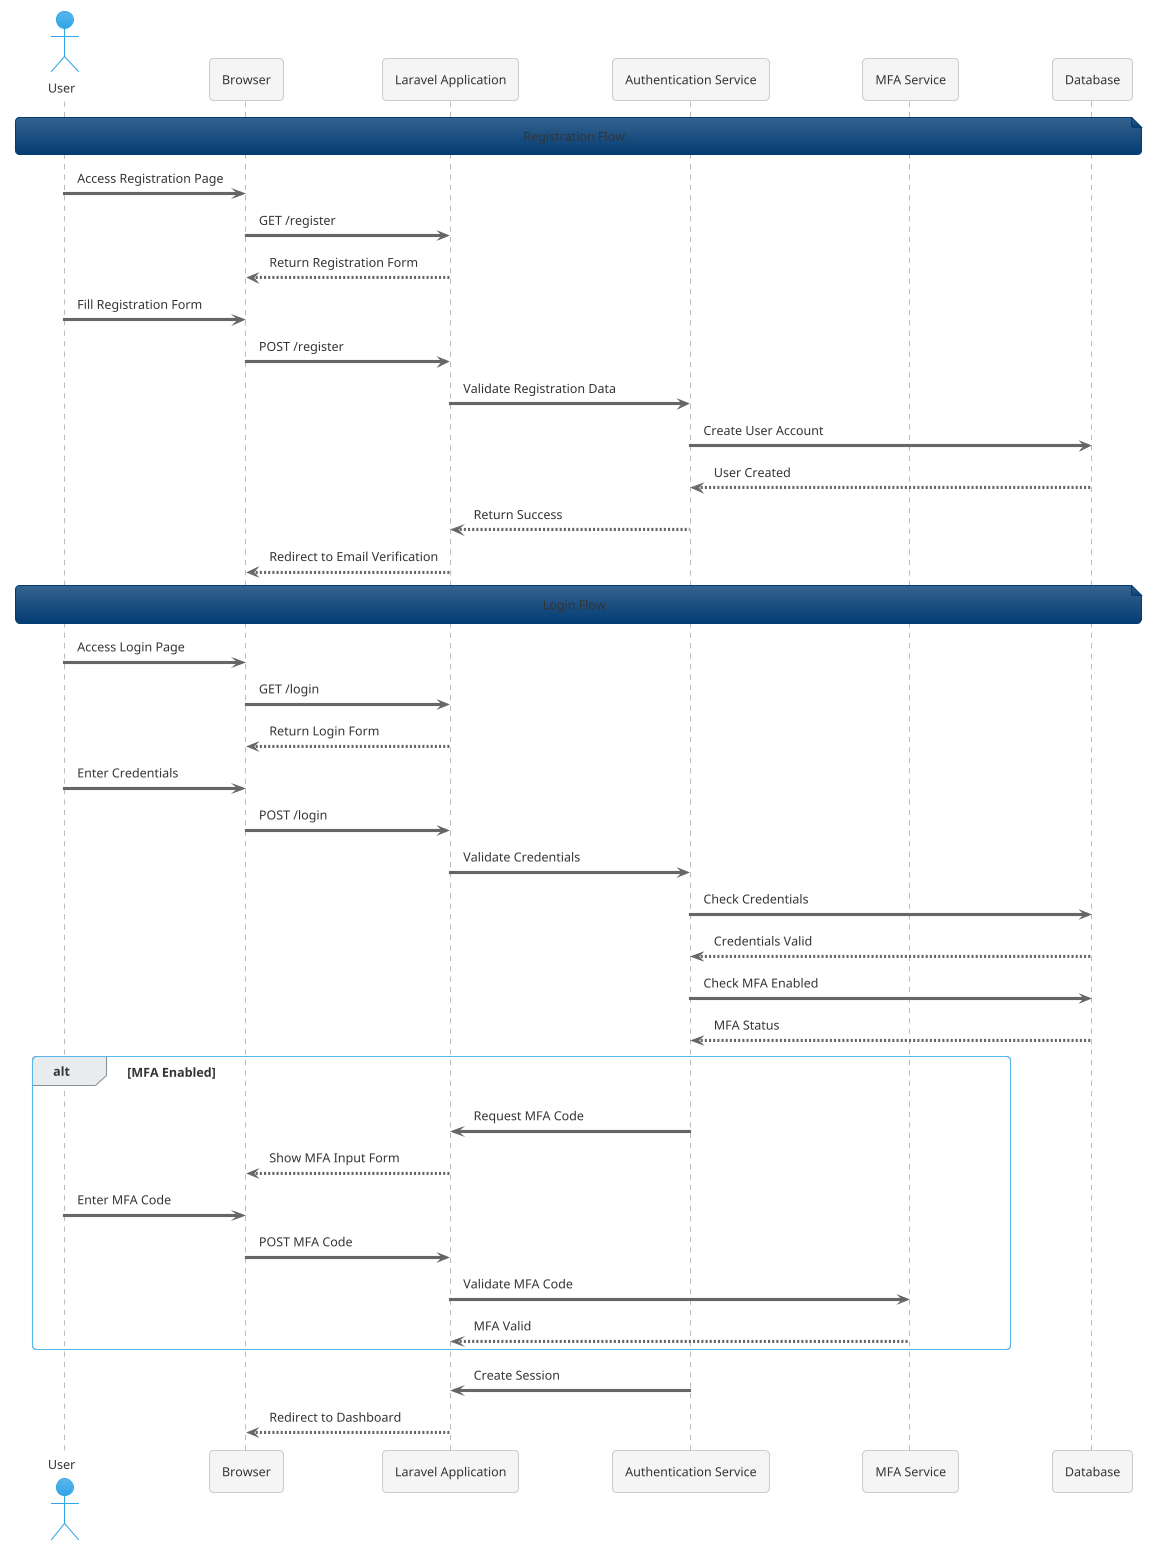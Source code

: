 @startuml TAD Authentication Flow (Light Mode)

' Light mode theme
!theme cerulean
skinparam backgroundColor #FFFFFF
skinparam ArrowColor #666666
skinparam shadowing false
skinparam DefaultFontColor #333333

' Define styles
skinparam participant {
    BackgroundColor #f5f5f5
    BorderColor #cccccc
    FontColor #333333
}

' Participants
actor User
participant Browser
participant App as "Laravel Application"
participant Auth as "Authentication Service"
participant MFA as "MFA Service"
participant DB as "Database"

' Registration Flow
note over User, DB: Registration Flow
User -> Browser: Access Registration Page
Browser -> App: GET /register
App --> Browser: Return Registration Form
User -> Browser: Fill Registration Form
Browser -> App: POST /register
App -> Auth: Validate Registration Data
Auth -> DB: Create User Account
DB --> Auth: User Created
Auth --> App: Return Success
App --> Browser: Redirect to Email Verification

' Login Flow
note over User, DB: Login Flow
User -> Browser: Access Login Page
Browser -> App: GET /login
App --> Browser: Return Login Form
User -> Browser: Enter Credentials
Browser -> App: POST /login
App -> Auth: Validate Credentials
Auth -> DB: Check Credentials
DB --> Auth: Credentials Valid
Auth -> DB: Check MFA Enabled
DB --> Auth: MFA Status

alt MFA Enabled
    Auth -> App: Request MFA Code
    App --> Browser: Show MFA Input Form
    User -> Browser: Enter MFA Code
    Browser -> App: POST MFA Code
    App -> MFA: Validate MFA Code
    MFA --> App: MFA Valid
end

Auth -> App: Create Session
App --> Browser: Redirect to Dashboard

@enduml
